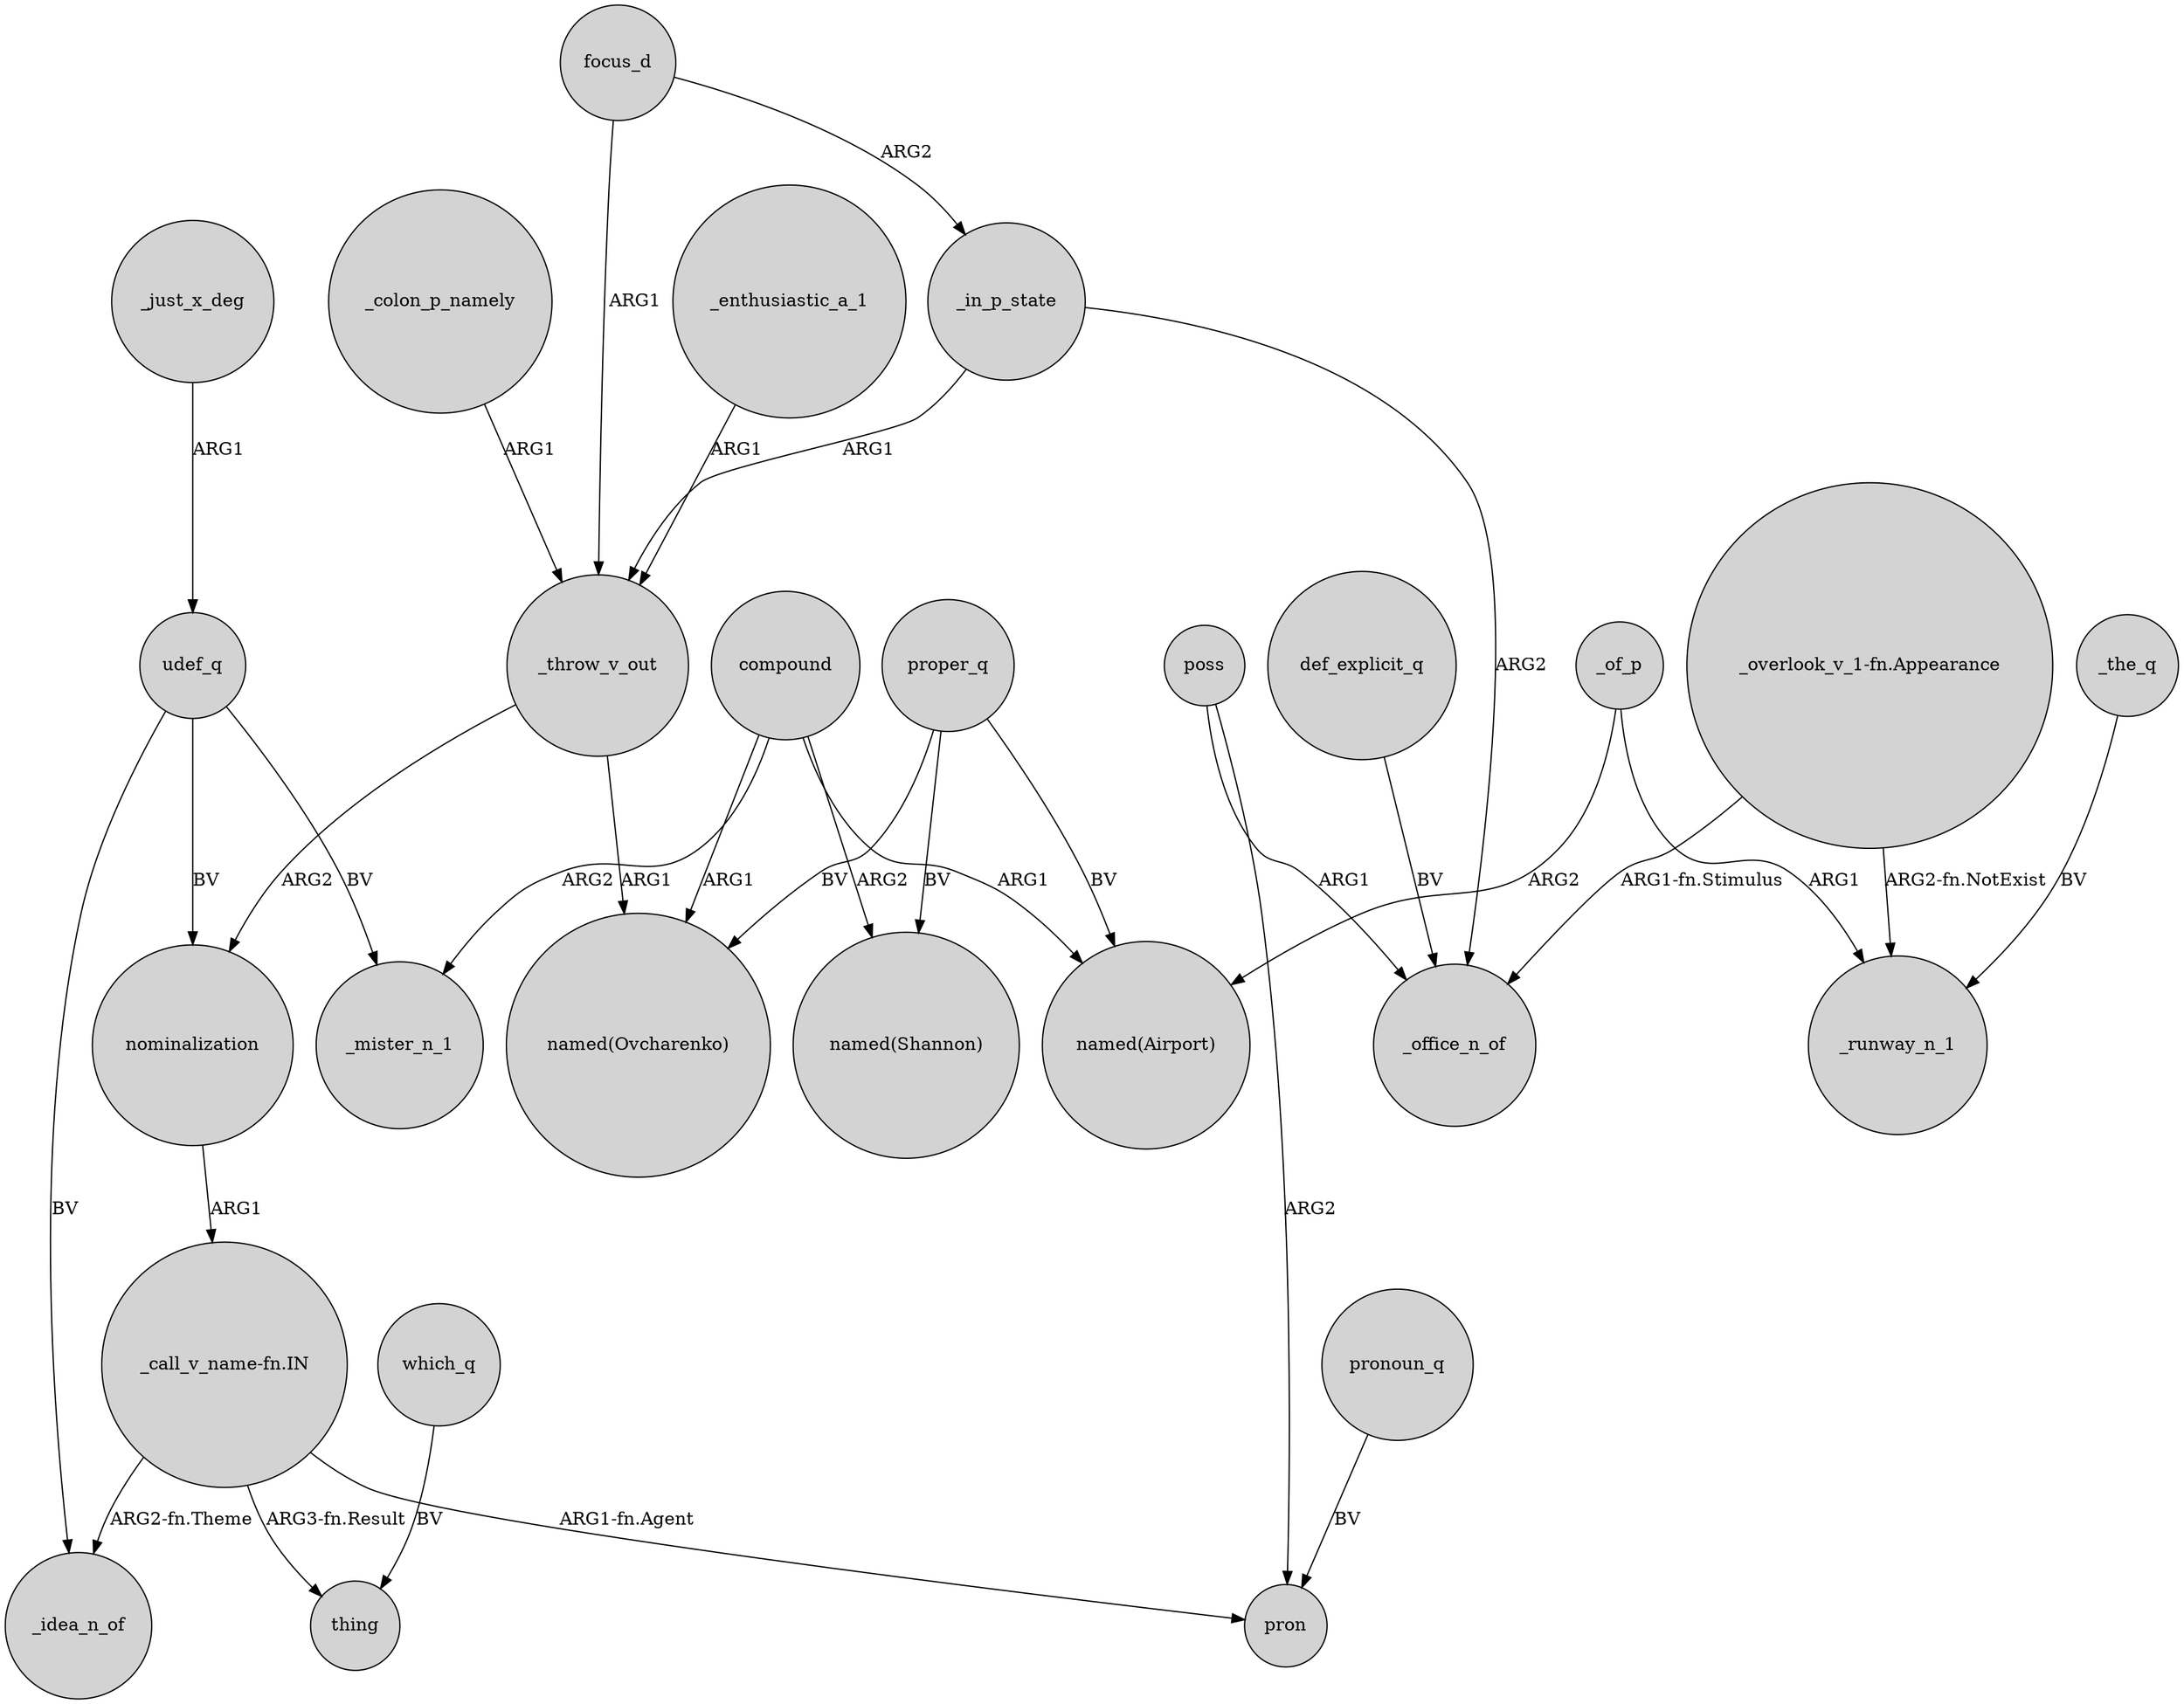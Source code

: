 digraph {
	node [shape=circle style=filled]
	"_call_v_name-fn.IN" -> _idea_n_of [label="ARG2-fn.Theme"]
	_just_x_deg -> udef_q [label=ARG1]
	poss -> pron [label=ARG2]
	focus_d -> _throw_v_out [label=ARG1]
	udef_q -> _idea_n_of [label=BV]
	proper_q -> "named(Airport)" [label=BV]
	def_explicit_q -> _office_n_of [label=BV]
	compound -> _mister_n_1 [label=ARG2]
	_in_p_state -> _throw_v_out [label=ARG1]
	focus_d -> _in_p_state [label=ARG2]
	udef_q -> _mister_n_1 [label=BV]
	_enthusiastic_a_1 -> _throw_v_out [label=ARG1]
	compound -> "named(Airport)" [label=ARG1]
	nominalization -> "_call_v_name-fn.IN" [label=ARG1]
	"_overlook_v_1-fn.Appearance" -> _runway_n_1 [label="ARG2-fn.NotExist"]
	_the_q -> _runway_n_1 [label=BV]
	_throw_v_out -> "named(Ovcharenko)" [label=ARG1]
	pronoun_q -> pron [label=BV]
	_of_p -> _runway_n_1 [label=ARG1]
	"_call_v_name-fn.IN" -> thing [label="ARG3-fn.Result"]
	_in_p_state -> _office_n_of [label=ARG2]
	proper_q -> "named(Ovcharenko)" [label=BV]
	proper_q -> "named(Shannon)" [label=BV]
	compound -> "named(Shannon)" [label=ARG2]
	compound -> "named(Ovcharenko)" [label=ARG1]
	_colon_p_namely -> _throw_v_out [label=ARG1]
	poss -> _office_n_of [label=ARG1]
	udef_q -> nominalization [label=BV]
	"_call_v_name-fn.IN" -> pron [label="ARG1-fn.Agent"]
	"_overlook_v_1-fn.Appearance" -> _office_n_of [label="ARG1-fn.Stimulus"]
	_of_p -> "named(Airport)" [label=ARG2]
	_throw_v_out -> nominalization [label=ARG2]
	which_q -> thing [label=BV]
}
